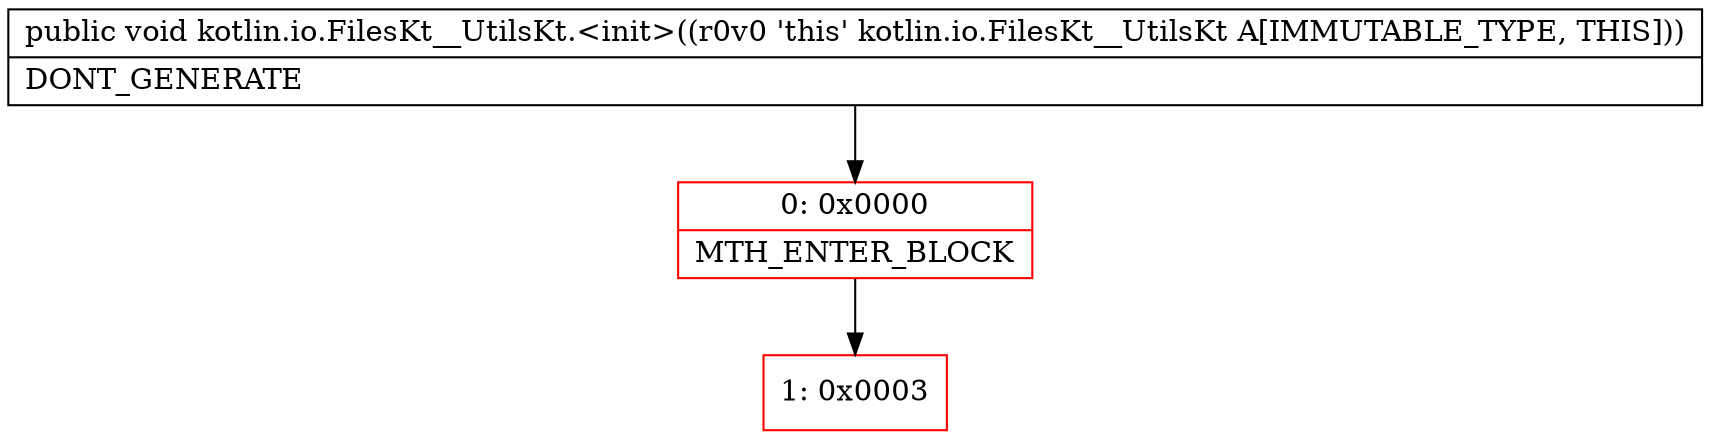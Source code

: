 digraph "CFG forkotlin.io.FilesKt__UtilsKt.\<init\>()V" {
subgraph cluster_Region_140836710 {
label = "R(0)";
node [shape=record,color=blue];
}
Node_0 [shape=record,color=red,label="{0\:\ 0x0000|MTH_ENTER_BLOCK\l}"];
Node_1 [shape=record,color=red,label="{1\:\ 0x0003}"];
MethodNode[shape=record,label="{public void kotlin.io.FilesKt__UtilsKt.\<init\>((r0v0 'this' kotlin.io.FilesKt__UtilsKt A[IMMUTABLE_TYPE, THIS]))  | DONT_GENERATE\l}"];
MethodNode -> Node_0;
Node_0 -> Node_1;
}

